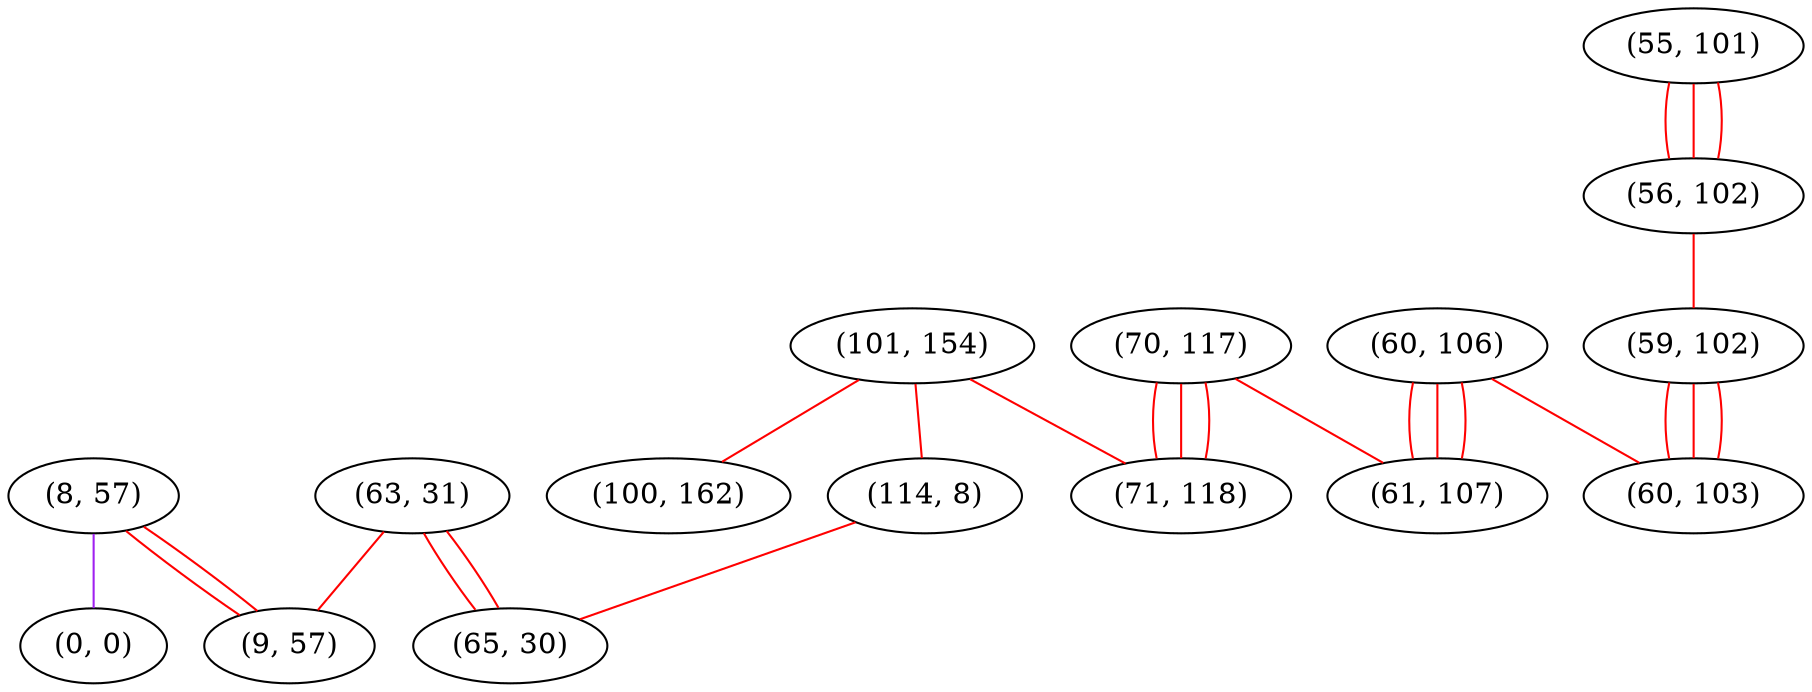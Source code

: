 graph "" {
"(8, 57)";
"(55, 101)";
"(56, 102)";
"(60, 106)";
"(70, 117)";
"(63, 31)";
"(0, 0)";
"(101, 154)";
"(59, 102)";
"(100, 162)";
"(60, 103)";
"(114, 8)";
"(71, 118)";
"(61, 107)";
"(65, 30)";
"(9, 57)";
"(8, 57)" -- "(0, 0)"  [color=purple, key=0, weight=4];
"(8, 57)" -- "(9, 57)"  [color=red, key=0, weight=1];
"(8, 57)" -- "(9, 57)"  [color=red, key=1, weight=1];
"(55, 101)" -- "(56, 102)"  [color=red, key=0, weight=1];
"(55, 101)" -- "(56, 102)"  [color=red, key=1, weight=1];
"(55, 101)" -- "(56, 102)"  [color=red, key=2, weight=1];
"(56, 102)" -- "(59, 102)"  [color=red, key=0, weight=1];
"(60, 106)" -- "(60, 103)"  [color=red, key=0, weight=1];
"(60, 106)" -- "(61, 107)"  [color=red, key=0, weight=1];
"(60, 106)" -- "(61, 107)"  [color=red, key=1, weight=1];
"(60, 106)" -- "(61, 107)"  [color=red, key=2, weight=1];
"(70, 117)" -- "(71, 118)"  [color=red, key=0, weight=1];
"(70, 117)" -- "(71, 118)"  [color=red, key=1, weight=1];
"(70, 117)" -- "(71, 118)"  [color=red, key=2, weight=1];
"(70, 117)" -- "(61, 107)"  [color=red, key=0, weight=1];
"(63, 31)" -- "(65, 30)"  [color=red, key=0, weight=1];
"(63, 31)" -- "(65, 30)"  [color=red, key=1, weight=1];
"(63, 31)" -- "(9, 57)"  [color=red, key=0, weight=1];
"(101, 154)" -- "(114, 8)"  [color=red, key=0, weight=1];
"(101, 154)" -- "(71, 118)"  [color=red, key=0, weight=1];
"(101, 154)" -- "(100, 162)"  [color=red, key=0, weight=1];
"(59, 102)" -- "(60, 103)"  [color=red, key=0, weight=1];
"(59, 102)" -- "(60, 103)"  [color=red, key=1, weight=1];
"(59, 102)" -- "(60, 103)"  [color=red, key=2, weight=1];
"(114, 8)" -- "(65, 30)"  [color=red, key=0, weight=1];
}
